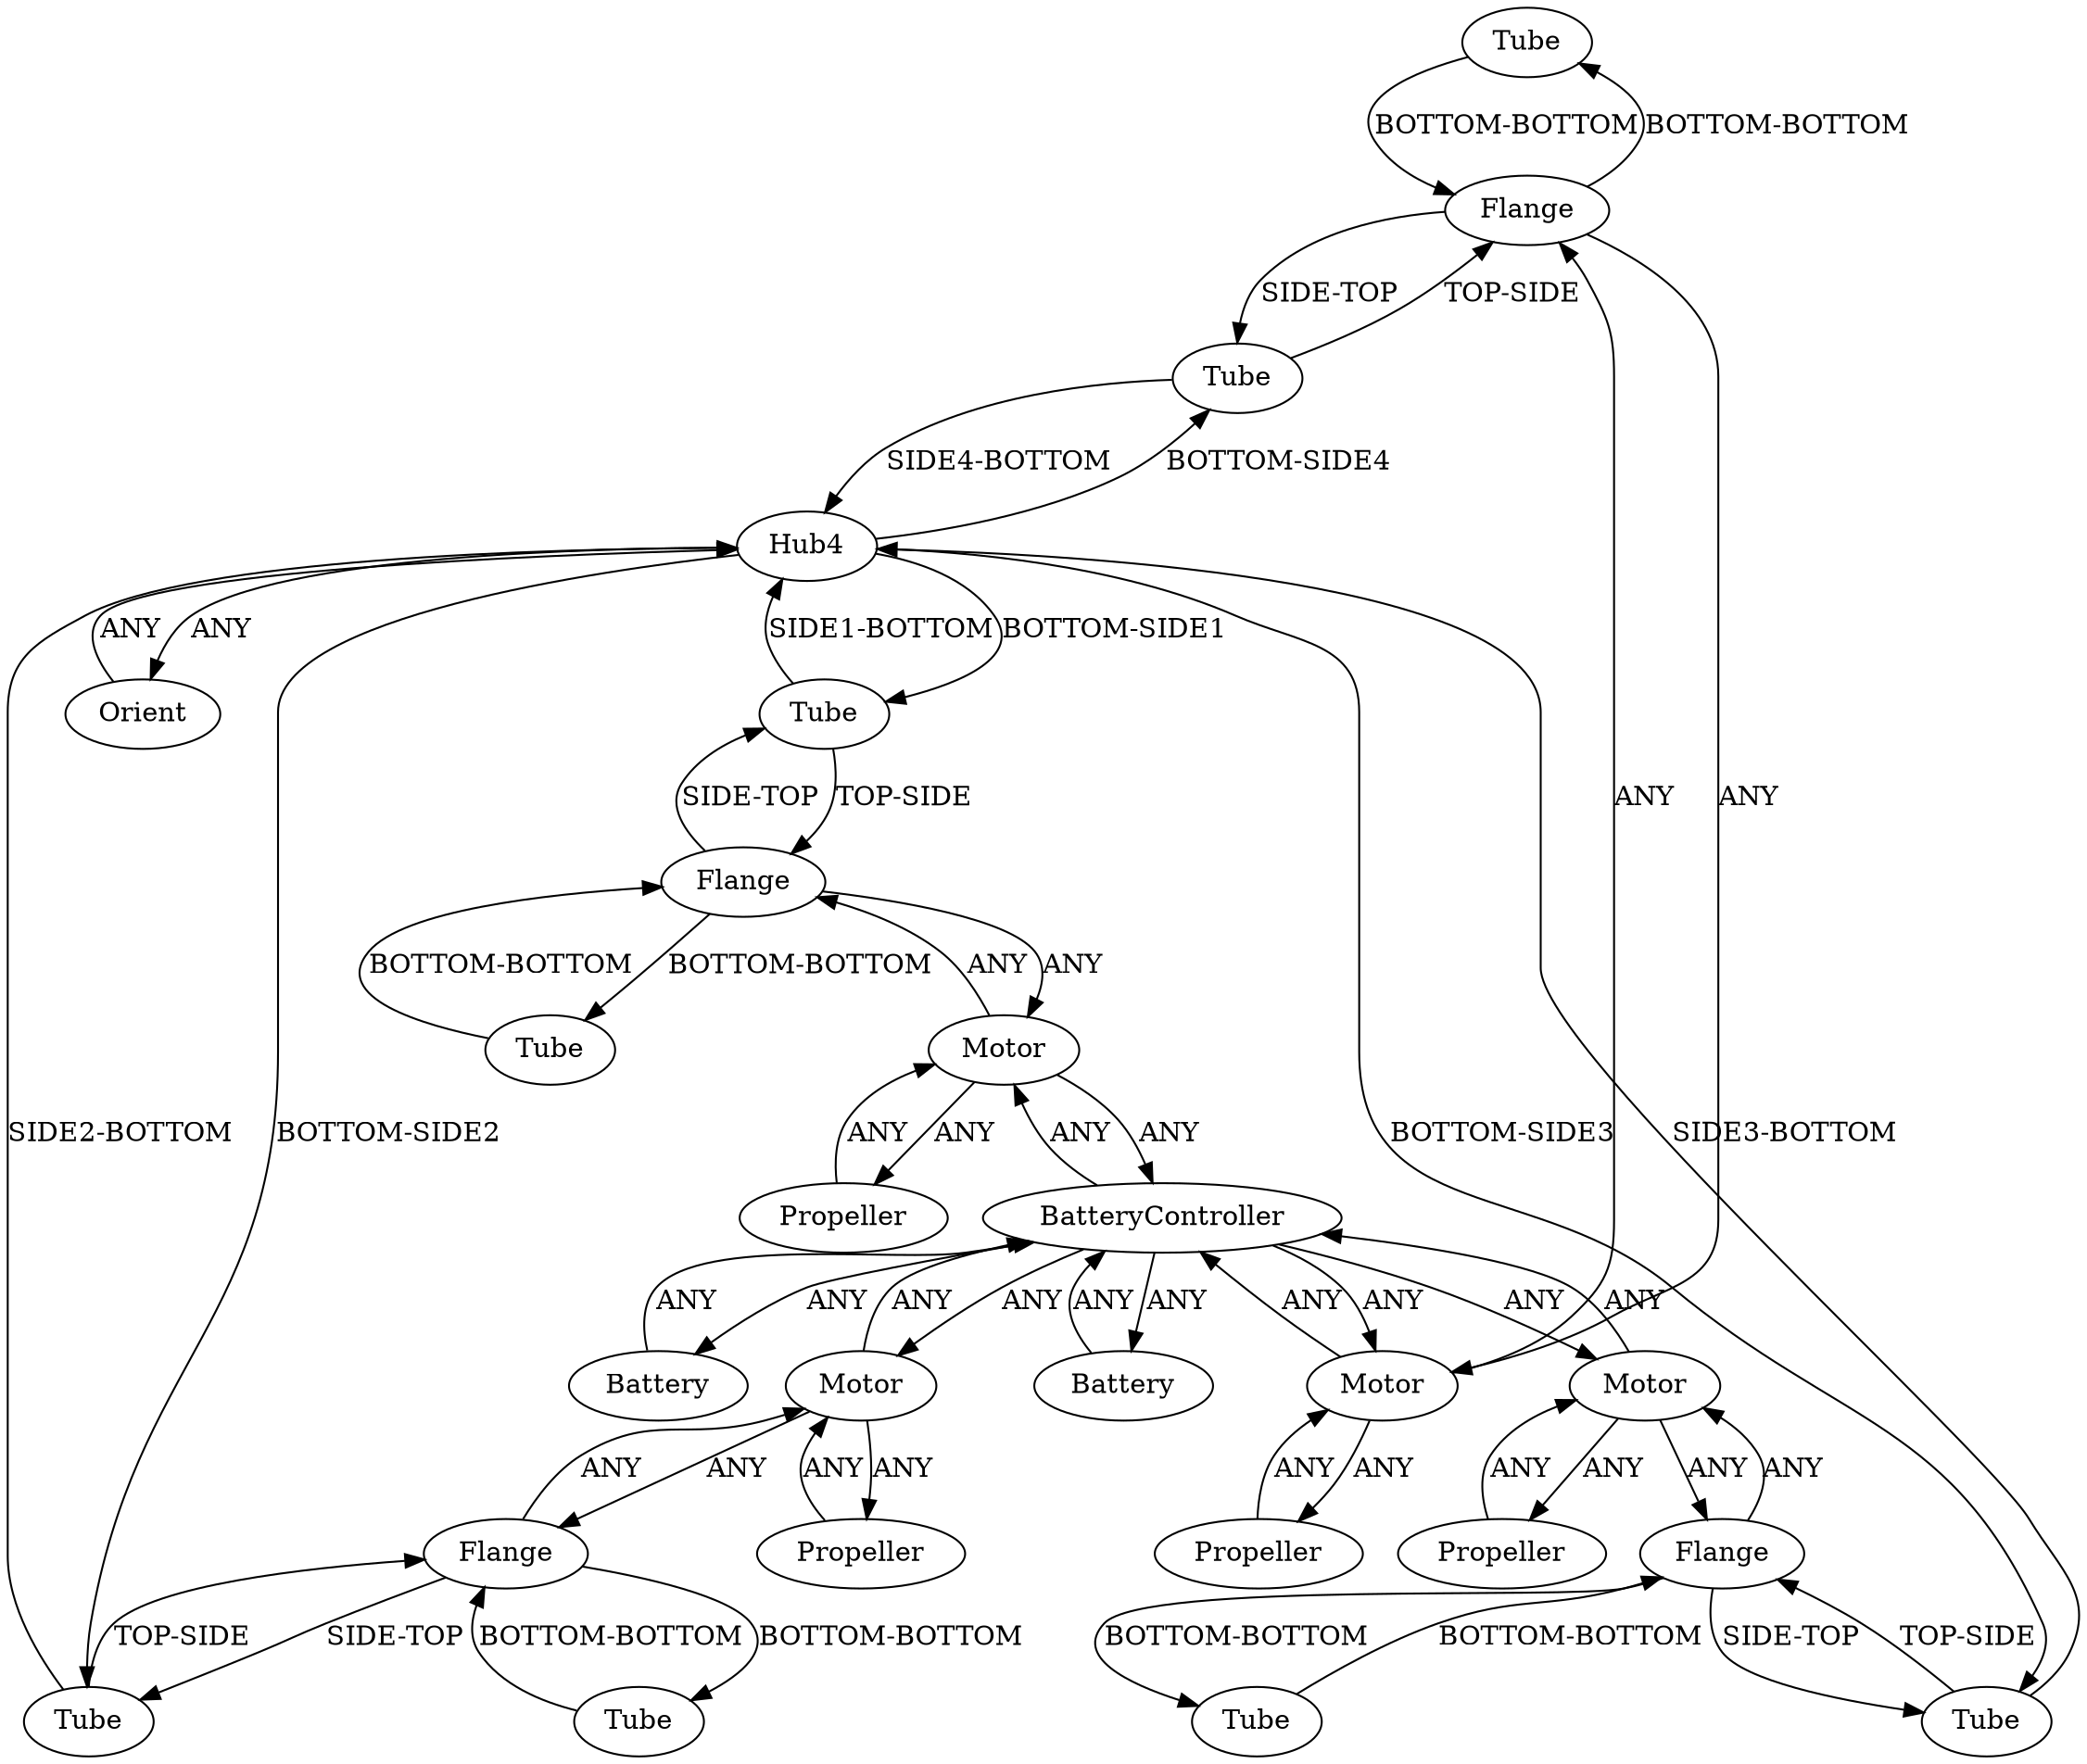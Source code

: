/* Created by igraph 0.10.2 */
digraph {
  0 [
    instance=Tube_instance_1
    label=Tube
  ];
  1 [
    instance=Motor_instance_1
    label=Motor
  ];
  2 [
    instance=Tube_instance_2
    label=Tube
  ];
  3 [
    instance=Tube_instance_3
    label=Tube
  ];
  4 [
    instance=Propeller_instance_1
    label=Propeller
  ];
  5 [
    instance=Tube_instance_4
    label=Tube
  ];
  6 [
    instance=Battery_instance_1
    label=Battery
  ];
  7 [
    instance=Motor_instance_2
    label=Motor
  ];
  8 [
    instance=Flange_instance_1
    label=Flange
  ];
  9 [
    instance=Hub4_instance_1
    label=Hub4
  ];
  10 [
    instance=Tube_instance_5
    label=Tube
  ];
  11 [
    instance=Tube_instance_6
    label=Tube
  ];
  12 [
    instance=Orient
    label=Orient
  ];
  13 [
    instance=BatteryController_instance_1
    label=BatteryController
  ];
  14 [
    instance=Motor_instance_3
    label=Motor
  ];
  15 [
    instance=Flange_instance_2
    label=Flange
  ];
  16 [
    instance=Propeller_instance_2
    label=Propeller
  ];
  17 [
    instance=Flange_instance_3
    label=Flange
  ];
  18 [
    instance=Propeller_instance_3
    label=Propeller
  ];
  19 [
    instance=Battery_instance_2
    label=Battery
  ];
  20 [
    instance=Propeller_instance_4
    label=Propeller
  ];
  21 [
    instance=Motor_instance_4
    label=Motor
  ];
  22 [
    instance=Flange_instance_4
    label=Flange
  ];
  23 [
    instance=Tube_instance_7
    label=Tube
  ];
  24 [
    instance=Tube_instance_8
    label=Tube
  ];

  0 -> 15 [
    label="BOTTOM-BOTTOM"
  ];
  1 -> 13 [
    label=ANY
  ];
  1 -> 16 [
    label=ANY
  ];
  1 -> 22 [
    label=ANY
  ];
  2 -> 9 [
    label="SIDE1-BOTTOM"
  ];
  2 -> 22 [
    label="TOP-SIDE"
  ];
  3 -> 17 [
    label="BOTTOM-BOTTOM"
  ];
  4 -> 7 [
    label=ANY
  ];
  5 -> 22 [
    label="BOTTOM-BOTTOM"
  ];
  6 -> 13 [
    label=ANY
  ];
  7 -> 13 [
    label=ANY
  ];
  7 -> 15 [
    label=ANY
  ];
  7 -> 4 [
    label=ANY
  ];
  8 -> 10 [
    label="BOTTOM-BOTTOM"
  ];
  8 -> 11 [
    label="SIDE-TOP"
  ];
  8 -> 14 [
    label=ANY
  ];
  9 -> 11 [
    label="BOTTOM-SIDE2"
  ];
  9 -> 2 [
    label="BOTTOM-SIDE1"
  ];
  9 -> 23 [
    label="BOTTOM-SIDE4"
  ];
  9 -> 24 [
    label="BOTTOM-SIDE3"
  ];
  9 -> 12 [
    label=ANY
  ];
  10 -> 8 [
    label="BOTTOM-BOTTOM"
  ];
  11 -> 9 [
    label="SIDE2-BOTTOM"
  ];
  11 -> 8 [
    label="TOP-SIDE"
  ];
  12 -> 9 [
    label=ANY
  ];
  13 -> 1 [
    label=ANY
  ];
  13 -> 19 [
    label=ANY
  ];
  13 -> 21 [
    label=ANY
  ];
  13 -> 6 [
    label=ANY
  ];
  13 -> 14 [
    label=ANY
  ];
  13 -> 7 [
    label=ANY
  ];
  14 -> 8 [
    label=ANY
  ];
  14 -> 20 [
    label=ANY
  ];
  14 -> 13 [
    label=ANY
  ];
  15 -> 23 [
    label="SIDE-TOP"
  ];
  15 -> 0 [
    label="BOTTOM-BOTTOM"
  ];
  15 -> 7 [
    label=ANY
  ];
  16 -> 1 [
    label=ANY
  ];
  17 -> 3 [
    label="BOTTOM-BOTTOM"
  ];
  17 -> 24 [
    label="SIDE-TOP"
  ];
  17 -> 21 [
    label=ANY
  ];
  18 -> 21 [
    label=ANY
  ];
  19 -> 13 [
    label=ANY
  ];
  20 -> 14 [
    label=ANY
  ];
  21 -> 18 [
    label=ANY
  ];
  21 -> 17 [
    label=ANY
  ];
  21 -> 13 [
    label=ANY
  ];
  22 -> 1 [
    label=ANY
  ];
  22 -> 2 [
    label="SIDE-TOP"
  ];
  22 -> 5 [
    label="BOTTOM-BOTTOM"
  ];
  23 -> 9 [
    label="SIDE4-BOTTOM"
  ];
  23 -> 15 [
    label="TOP-SIDE"
  ];
  24 -> 17 [
    label="TOP-SIDE"
  ];
  24 -> 9 [
    label="SIDE3-BOTTOM"
  ];
}
